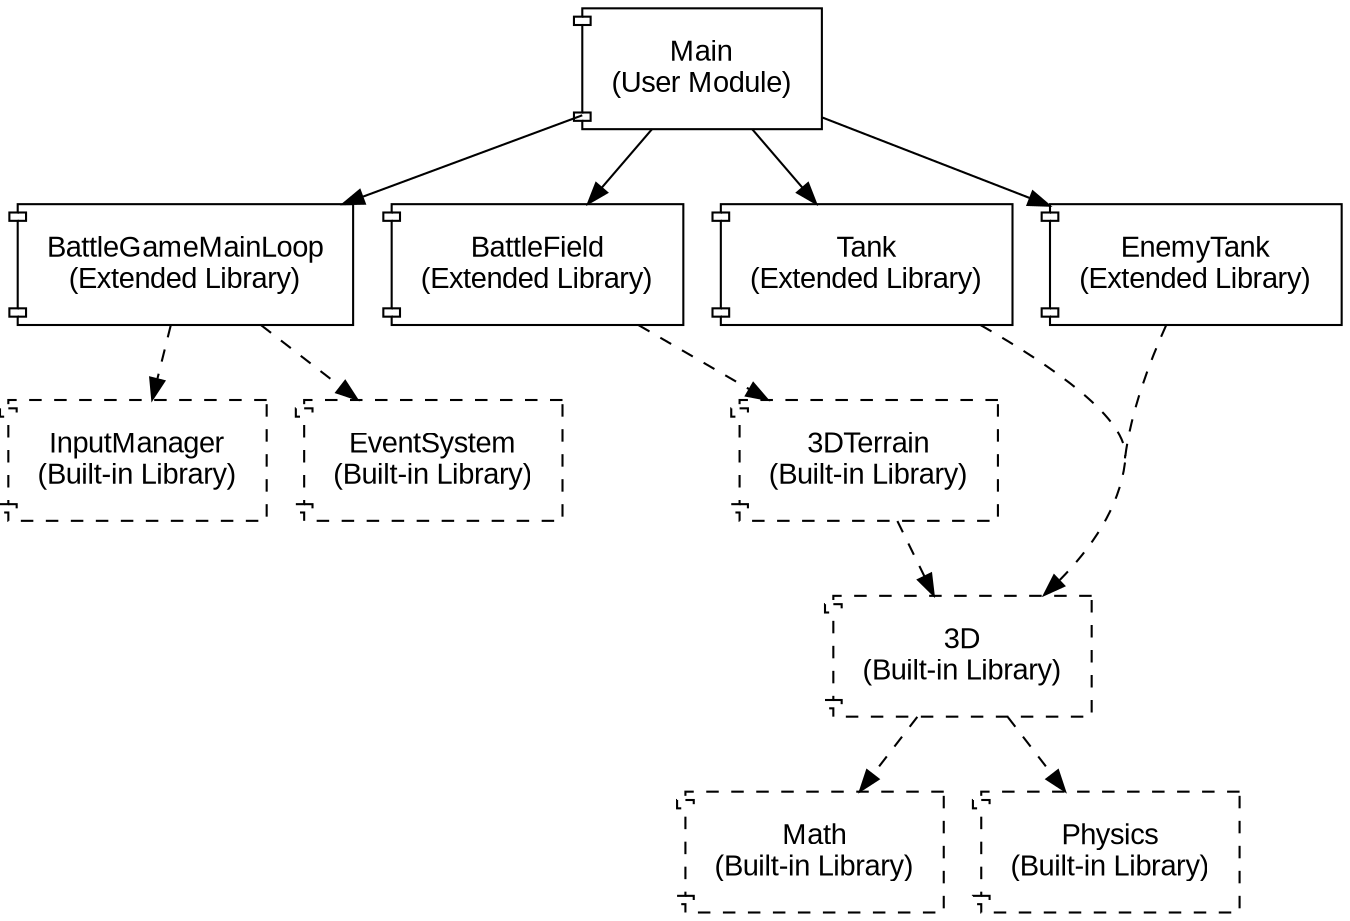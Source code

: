 // Copyright 2021-2022 The SeedV Lab.
//
// Licensed under the Apache License, Version 2.0 (the "License");
// you may not use this file except in compliance with the License.
// You may obtain a copy of the License at
//
//     http://www.apache.org/licenses/LICENSE-2.0
//
// Unless required by applicable law or agreed to in writing, software
// distributed under the License is distributed on an "AS IS" BASIS,
// WITHOUT WARRANTIES OR CONDITIONS OF ANY KIND, either express or implied.
// See the License for the specific language governing permissions and
// limitations under the License.

strict digraph SeedBlockInterModuleView {

    compound = true
    concentrate = true
    newrank = true
    fontname = "Arial"

    node [
        fontname = "Arial"
        margin = 0.2
        shape = component
    ]

    Main [
        label = "Main\n(User Module)"
    ]

    BattleGameMainLoop [
        label = "BattleGameMainLoop\n(Extended Library)"
    ]

    BattleField [
        label = "BattleField\n(Extended Library)"
    ]

    Tank [
        label = "Tank\n(Extended Library)"
    ]

    EnemyTank [
        label = "EnemyTank\n(Extended Library)"
    ]

    { rank=same BattleGameMainLoop BattleField Tank EnemyTank }

    Math [
        label = "Math\n(Built-in Library)"
        style = dashed
    ]

    Physics [
        label = "Physics\n(Built-in Library)"
        style = dashed
    ]

    InputManager [
        label = "InputManager\n(Built-in Library)"
        style = dashed
    ]

    EventSystem [
        label = "EventSystem\n(Built-in Library)"
        style = dashed
    ]

    ThreeD [
        label = "3D\n(Built-in Library)"
        style = dashed
    ]

    ThreeDTerrain [
        label = "3DTerrain\n(Built-in Library)"
        style = dashed
    ]

    Main -> BattleGameMainLoop
    Main -> BattleField
    Main -> Tank
    Main -> EnemyTank

    BattleGameMainLoop -> InputManager [ style = dashed ]
    BattleGameMainLoop -> EventSystem [ style = dashed ]

    BattleField -> ThreeDTerrain [ style = dashed ]
    Tank -> ThreeD [ style = dashed ]
    EnemyTank -> ThreeD [ style = dashed ]
    ThreeDTerrain -> ThreeD [ style = dashed ]

    ThreeD -> Math [ style = dashed ]
    ThreeD -> Physics [ style = dashed ]
}
